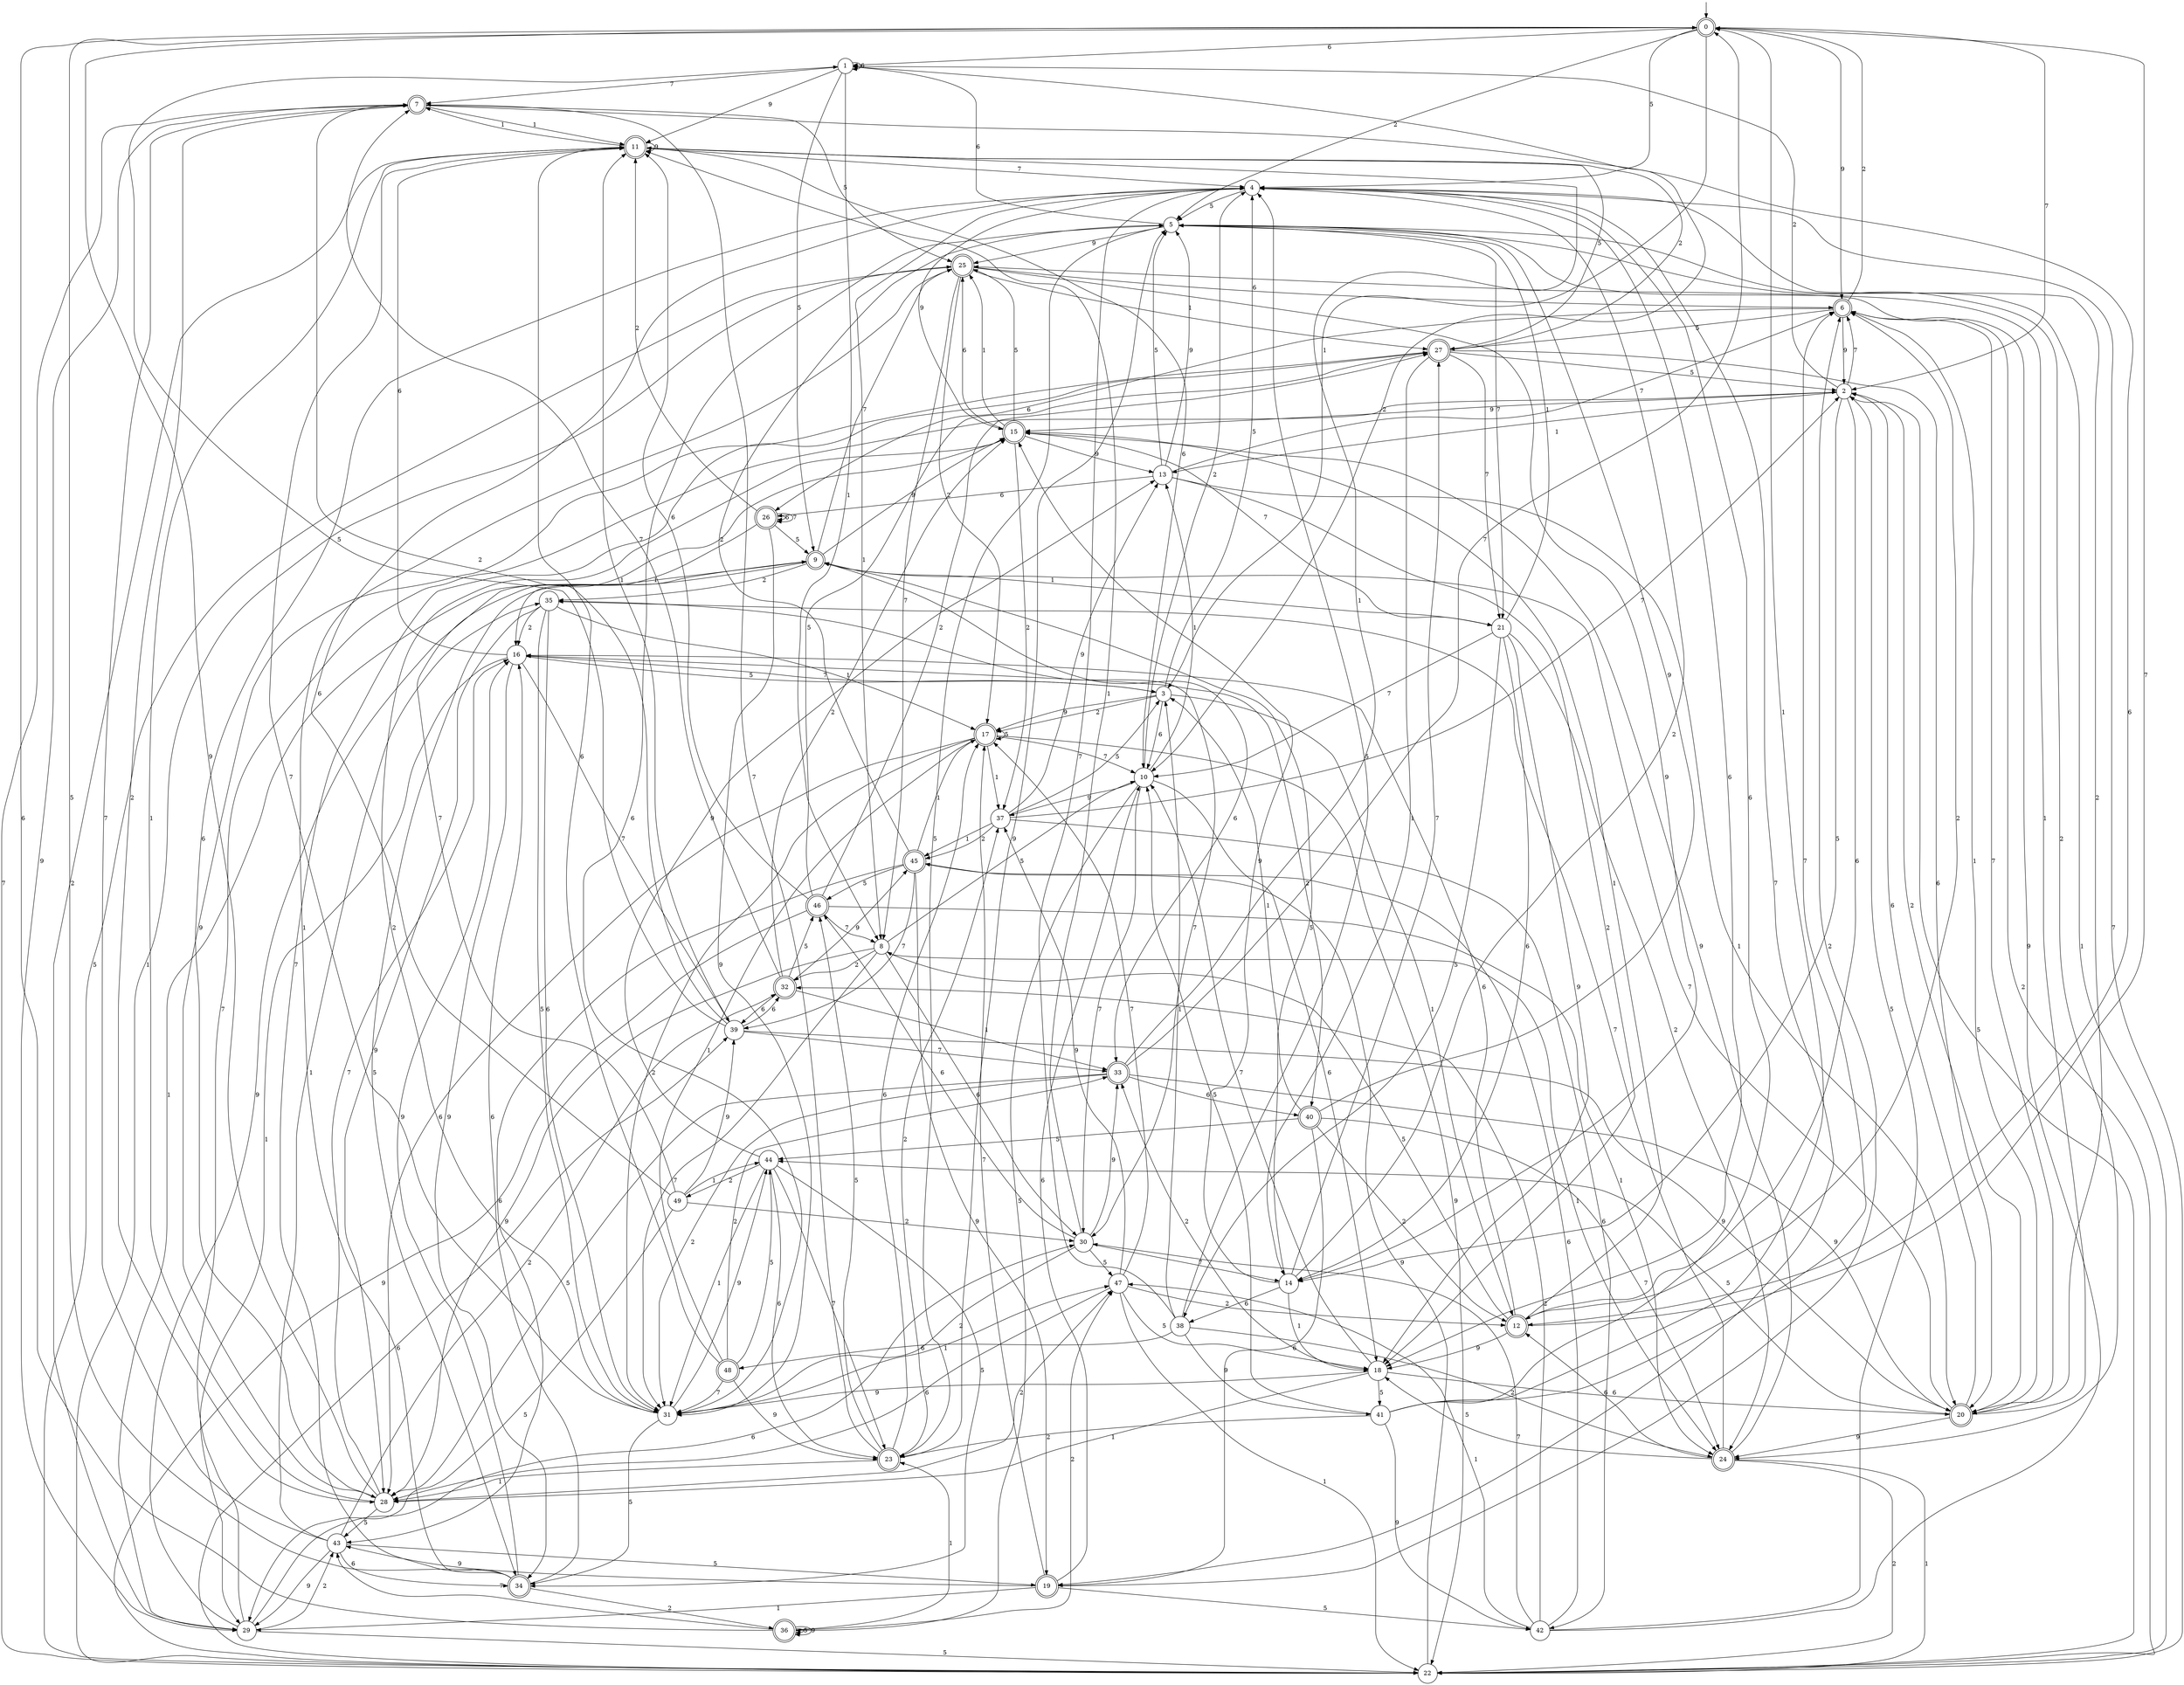 digraph g {

	s0 [shape="doublecircle" label="0"];
	s1 [shape="circle" label="1"];
	s2 [shape="circle" label="2"];
	s3 [shape="circle" label="3"];
	s4 [shape="circle" label="4"];
	s5 [shape="circle" label="5"];
	s6 [shape="doublecircle" label="6"];
	s7 [shape="doublecircle" label="7"];
	s8 [shape="circle" label="8"];
	s9 [shape="doublecircle" label="9"];
	s10 [shape="circle" label="10"];
	s11 [shape="doublecircle" label="11"];
	s12 [shape="doublecircle" label="12"];
	s13 [shape="circle" label="13"];
	s14 [shape="circle" label="14"];
	s15 [shape="doublecircle" label="15"];
	s16 [shape="circle" label="16"];
	s17 [shape="doublecircle" label="17"];
	s18 [shape="circle" label="18"];
	s19 [shape="doublecircle" label="19"];
	s20 [shape="doublecircle" label="20"];
	s21 [shape="circle" label="21"];
	s22 [shape="circle" label="22"];
	s23 [shape="doublecircle" label="23"];
	s24 [shape="doublecircle" label="24"];
	s25 [shape="doublecircle" label="25"];
	s26 [shape="doublecircle" label="26"];
	s27 [shape="doublecircle" label="27"];
	s28 [shape="circle" label="28"];
	s29 [shape="circle" label="29"];
	s30 [shape="circle" label="30"];
	s31 [shape="circle" label="31"];
	s32 [shape="doublecircle" label="32"];
	s33 [shape="doublecircle" label="33"];
	s34 [shape="doublecircle" label="34"];
	s35 [shape="circle" label="35"];
	s36 [shape="doublecircle" label="36"];
	s37 [shape="circle" label="37"];
	s38 [shape="circle" label="38"];
	s39 [shape="circle" label="39"];
	s40 [shape="doublecircle" label="40"];
	s41 [shape="circle" label="41"];
	s42 [shape="circle" label="42"];
	s43 [shape="circle" label="43"];
	s44 [shape="circle" label="44"];
	s45 [shape="doublecircle" label="45"];
	s46 [shape="doublecircle" label="46"];
	s47 [shape="circle" label="47"];
	s48 [shape="doublecircle" label="48"];
	s49 [shape="circle" label="49"];
	s0 -> s1 [label="6"];
	s0 -> s2 [label="7"];
	s0 -> s3 [label="1"];
	s0 -> s4 [label="5"];
	s0 -> s5 [label="2"];
	s0 -> s6 [label="9"];
	s1 -> s1 [label="6"];
	s1 -> s7 [label="7"];
	s1 -> s8 [label="1"];
	s1 -> s9 [label="5"];
	s1 -> s10 [label="2"];
	s1 -> s11 [label="9"];
	s2 -> s12 [label="6"];
	s2 -> s6 [label="7"];
	s2 -> s13 [label="1"];
	s2 -> s14 [label="5"];
	s2 -> s1 [label="2"];
	s2 -> s15 [label="9"];
	s3 -> s10 [label="6"];
	s3 -> s16 [label="7"];
	s3 -> s12 [label="1"];
	s3 -> s4 [label="5"];
	s3 -> s17 [label="2"];
	s3 -> s17 [label="9"];
	s4 -> s18 [label="6"];
	s4 -> s19 [label="7"];
	s4 -> s8 [label="1"];
	s4 -> s5 [label="5"];
	s4 -> s20 [label="2"];
	s4 -> s15 [label="9"];
	s5 -> s1 [label="6"];
	s5 -> s21 [label="7"];
	s5 -> s22 [label="1"];
	s5 -> s23 [label="5"];
	s5 -> s24 [label="2"];
	s5 -> s25 [label="9"];
	s6 -> s26 [label="6"];
	s6 -> s20 [label="7"];
	s6 -> s20 [label="1"];
	s6 -> s27 [label="5"];
	s6 -> s0 [label="2"];
	s6 -> s2 [label="9"];
	s7 -> s12 [label="6"];
	s7 -> s22 [label="7"];
	s7 -> s11 [label="1"];
	s7 -> s25 [label="5"];
	s7 -> s28 [label="2"];
	s7 -> s29 [label="9"];
	s8 -> s30 [label="6"];
	s8 -> s31 [label="7"];
	s8 -> s24 [label="1"];
	s8 -> s10 [label="5"];
	s8 -> s32 [label="2"];
	s8 -> s28 [label="9"];
	s9 -> s33 [label="6"];
	s9 -> s25 [label="7"];
	s9 -> s21 [label="1"];
	s9 -> s34 [label="5"];
	s9 -> s35 [label="2"];
	s9 -> s15 [label="9"];
	s10 -> s18 [label="6"];
	s10 -> s30 [label="7"];
	s10 -> s13 [label="1"];
	s10 -> s36 [label="5"];
	s10 -> s4 [label="2"];
	s10 -> s37 [label="9"];
	s11 -> s10 [label="6"];
	s11 -> s4 [label="7"];
	s11 -> s7 [label="1"];
	s11 -> s27 [label="5"];
	s11 -> s29 [label="2"];
	s11 -> s11 [label="9"];
	s12 -> s16 [label="6"];
	s12 -> s0 [label="7"];
	s12 -> s15 [label="1"];
	s12 -> s8 [label="5"];
	s12 -> s6 [label="2"];
	s12 -> s18 [label="9"];
	s13 -> s26 [label="6"];
	s13 -> s6 [label="7"];
	s13 -> s20 [label="1"];
	s13 -> s5 [label="5"];
	s13 -> s18 [label="2"];
	s13 -> s5 [label="9"];
	s14 -> s38 [label="6"];
	s14 -> s27 [label="7"];
	s14 -> s18 [label="1"];
	s14 -> s9 [label="5"];
	s14 -> s4 [label="2"];
	s14 -> s15 [label="9"];
	s15 -> s25 [label="6"];
	s15 -> s21 [label="7"];
	s15 -> s25 [label="1"];
	s15 -> s25 [label="5"];
	s15 -> s37 [label="2"];
	s15 -> s13 [label="9"];
	s16 -> s11 [label="6"];
	s16 -> s39 [label="7"];
	s16 -> s29 [label="1"];
	s16 -> s3 [label="5"];
	s16 -> s40 [label="2"];
	s16 -> s34 [label="9"];
	s17 -> s28 [label="6"];
	s17 -> s10 [label="7"];
	s17 -> s37 [label="1"];
	s17 -> s17 [label="5"];
	s17 -> s31 [label="2"];
	s17 -> s22 [label="9"];
	s18 -> s20 [label="6"];
	s18 -> s10 [label="7"];
	s18 -> s28 [label="1"];
	s18 -> s41 [label="5"];
	s18 -> s33 [label="2"];
	s18 -> s31 [label="9"];
	s19 -> s10 [label="6"];
	s19 -> s17 [label="7"];
	s19 -> s29 [label="1"];
	s19 -> s42 [label="5"];
	s19 -> s6 [label="2"];
	s19 -> s43 [label="9"];
	s20 -> s2 [label="6"];
	s20 -> s9 [label="7"];
	s20 -> s5 [label="1"];
	s20 -> s44 [label="5"];
	s20 -> s2 [label="2"];
	s20 -> s24 [label="9"];
	s21 -> s14 [label="6"];
	s21 -> s10 [label="7"];
	s21 -> s5 [label="1"];
	s21 -> s38 [label="5"];
	s21 -> s24 [label="2"];
	s21 -> s18 [label="9"];
	s22 -> s39 [label="6"];
	s22 -> s4 [label="7"];
	s22 -> s25 [label="1"];
	s22 -> s2 [label="5"];
	s22 -> s6 [label="2"];
	s22 -> s45 [label="9"];
	s23 -> s17 [label="6"];
	s23 -> s7 [label="7"];
	s23 -> s28 [label="1"];
	s23 -> s46 [label="5"];
	s23 -> s37 [label="2"];
	s23 -> s5 [label="9"];
	s24 -> s12 [label="6"];
	s24 -> s35 [label="7"];
	s24 -> s22 [label="1"];
	s24 -> s18 [label="5"];
	s24 -> s22 [label="2"];
	s24 -> s15 [label="9"];
	s25 -> s6 [label="6"];
	s25 -> s8 [label="7"];
	s25 -> s27 [label="1"];
	s25 -> s22 [label="5"];
	s25 -> s17 [label="2"];
	s25 -> s14 [label="9"];
	s26 -> s26 [label="6"];
	s26 -> s26 [label="7"];
	s26 -> s16 [label="1"];
	s26 -> s9 [label="5"];
	s26 -> s11 [label="2"];
	s26 -> s31 [label="9"];
	s27 -> s20 [label="6"];
	s27 -> s21 [label="7"];
	s27 -> s14 [label="1"];
	s27 -> s2 [label="5"];
	s27 -> s11 [label="2"];
	s27 -> s28 [label="9"];
	s28 -> s4 [label="6"];
	s28 -> s16 [label="7"];
	s28 -> s11 [label="1"];
	s28 -> s43 [label="5"];
	s28 -> s47 [label="2"];
	s28 -> s0 [label="9"];
	s29 -> s30 [label="6"];
	s29 -> s2 [label="7"];
	s29 -> s9 [label="1"];
	s29 -> s22 [label="5"];
	s29 -> s43 [label="2"];
	s29 -> s9 [label="9"];
	s30 -> s46 [label="6"];
	s30 -> s14 [label="7"];
	s30 -> s11 [label="1"];
	s30 -> s47 [label="5"];
	s30 -> s31 [label="2"];
	s30 -> s33 [label="9"];
	s31 -> s5 [label="6"];
	s31 -> s11 [label="7"];
	s31 -> s47 [label="1"];
	s31 -> s34 [label="5"];
	s31 -> s15 [label="2"];
	s31 -> s44 [label="9"];
	s32 -> s39 [label="6"];
	s32 -> s7 [label="7"];
	s32 -> s33 [label="1"];
	s32 -> s46 [label="5"];
	s32 -> s15 [label="2"];
	s32 -> s45 [label="9"];
	s33 -> s40 [label="6"];
	s33 -> s0 [label="7"];
	s33 -> s11 [label="1"];
	s33 -> s28 [label="5"];
	s33 -> s31 [label="2"];
	s33 -> s20 [label="9"];
	s34 -> s16 [label="6"];
	s34 -> s27 [label="7"];
	s34 -> s25 [label="1"];
	s34 -> s0 [label="5"];
	s34 -> s36 [label="2"];
	s34 -> s16 [label="9"];
	s35 -> s31 [label="6"];
	s35 -> s30 [label="7"];
	s35 -> s17 [label="1"];
	s35 -> s31 [label="5"];
	s35 -> s16 [label="2"];
	s35 -> s28 [label="9"];
	s36 -> s0 [label="6"];
	s36 -> s43 [label="7"];
	s36 -> s23 [label="1"];
	s36 -> s36 [label="5"];
	s36 -> s47 [label="2"];
	s36 -> s36 [label="9"];
	s37 -> s42 [label="6"];
	s37 -> s2 [label="7"];
	s37 -> s45 [label="1"];
	s37 -> s3 [label="5"];
	s37 -> s45 [label="2"];
	s37 -> s13 [label="9"];
	s38 -> s48 [label="6"];
	s38 -> s4 [label="7"];
	s38 -> s3 [label="1"];
	s38 -> s4 [label="5"];
	s38 -> s24 [label="2"];
	s38 -> s41 [label="9"];
	s39 -> s32 [label="6"];
	s39 -> s33 [label="7"];
	s39 -> s11 [label="1"];
	s39 -> s1 [label="5"];
	s39 -> s7 [label="2"];
	s39 -> s20 [label="9"];
	s40 -> s19 [label="6"];
	s40 -> s24 [label="7"];
	s40 -> s3 [label="1"];
	s40 -> s44 [label="5"];
	s40 -> s12 [label="2"];
	s40 -> s5 [label="9"];
	s41 -> s4 [label="6"];
	s41 -> s6 [label="7"];
	s41 -> s0 [label="1"];
	s41 -> s10 [label="5"];
	s41 -> s23 [label="2"];
	s41 -> s42 [label="9"];
	s42 -> s45 [label="6"];
	s42 -> s30 [label="7"];
	s42 -> s47 [label="1"];
	s42 -> s2 [label="5"];
	s42 -> s32 [label="2"];
	s42 -> s25 [label="9"];
	s43 -> s34 [label="6"];
	s43 -> s7 [label="7"];
	s43 -> s35 [label="1"];
	s43 -> s19 [label="5"];
	s43 -> s32 [label="2"];
	s43 -> s29 [label="9"];
	s44 -> s23 [label="6"];
	s44 -> s23 [label="7"];
	s44 -> s31 [label="1"];
	s44 -> s34 [label="5"];
	s44 -> s49 [label="2"];
	s44 -> s13 [label="9"];
	s45 -> s43 [label="6"];
	s45 -> s39 [label="7"];
	s45 -> s17 [label="1"];
	s45 -> s46 [label="5"];
	s45 -> s5 [label="2"];
	s45 -> s19 [label="9"];
	s46 -> s11 [label="6"];
	s46 -> s8 [label="7"];
	s46 -> s24 [label="1"];
	s46 -> s27 [label="5"];
	s46 -> s27 [label="2"];
	s46 -> s22 [label="9"];
	s47 -> s28 [label="6"];
	s47 -> s17 [label="7"];
	s47 -> s22 [label="1"];
	s47 -> s18 [label="5"];
	s47 -> s12 [label="2"];
	s47 -> s37 [label="9"];
	s48 -> s11 [label="6"];
	s48 -> s31 [label="7"];
	s48 -> s17 [label="1"];
	s48 -> s44 [label="5"];
	s48 -> s33 [label="2"];
	s48 -> s23 [label="9"];
	s49 -> s4 [label="6"];
	s49 -> s15 [label="7"];
	s49 -> s44 [label="1"];
	s49 -> s29 [label="5"];
	s49 -> s30 [label="2"];
	s49 -> s39 [label="9"];

__start0 [label="" shape="none" width="0" height="0"];
__start0 -> s0;

}
